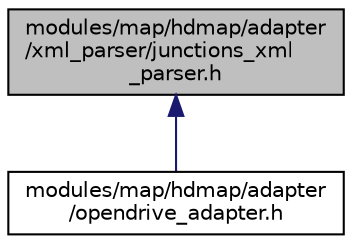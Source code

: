 digraph "modules/map/hdmap/adapter/xml_parser/junctions_xml_parser.h"
{
  edge [fontname="Helvetica",fontsize="10",labelfontname="Helvetica",labelfontsize="10"];
  node [fontname="Helvetica",fontsize="10",shape=record];
  Node1 [label="modules/map/hdmap/adapter\l/xml_parser/junctions_xml\l_parser.h",height=0.2,width=0.4,color="black", fillcolor="grey75", style="filled" fontcolor="black"];
  Node1 -> Node2 [dir="back",color="midnightblue",fontsize="10",style="solid",fontname="Helvetica"];
  Node2 [label="modules/map/hdmap/adapter\l/opendrive_adapter.h",height=0.2,width=0.4,color="black", fillcolor="white", style="filled",URL="$opendrive__adapter_8h.html"];
}
